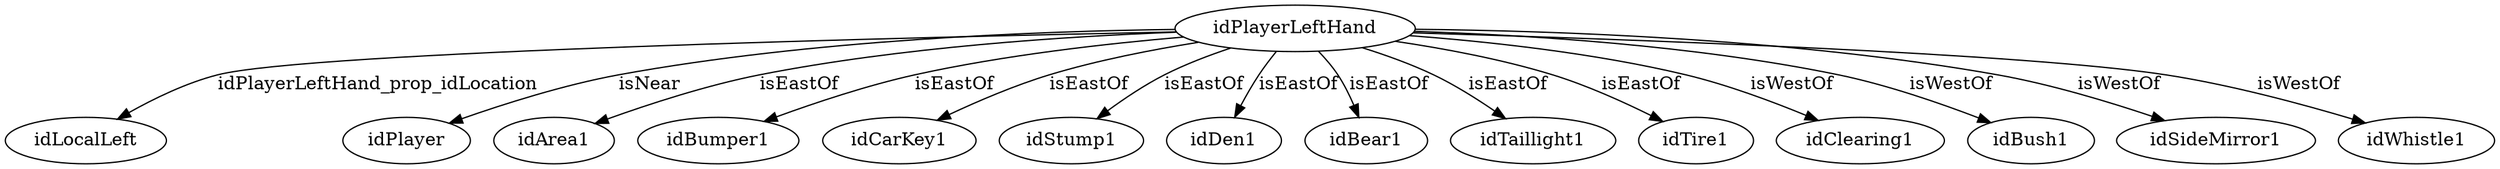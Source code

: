 strict digraph  {
idPlayerLeftHand [node_type=entity_node];
idLocalLeft [node_type=property_node];
idPlayer [node_type=entity_node];
idArea1 [node_type=entity_node];
idBumper1 [node_type=entity_node];
idCarKey1 [node_type=entity_node];
idStump1 [node_type=entity_node];
idDen1 [node_type=entity_node];
idBear1 [node_type=entity_node];
idTaillight1 [node_type=entity_node];
idTire1 [node_type=entity_node];
idClearing1 [node_type=entity_node];
idBush1 [node_type=entity_node];
idSideMirror1 [node_type=entity_node];
idWhistle1 [node_type=entity_node];
idPlayerLeftHand -> idLocalLeft  [edge_type=property, label=idPlayerLeftHand_prop_idLocation];
idPlayerLeftHand -> idPlayer  [edge_type=relationship, label=isNear];
idPlayerLeftHand -> idArea1  [edge_type=relationship, label=isEastOf];
idPlayerLeftHand -> idBumper1  [edge_type=relationship, label=isEastOf];
idPlayerLeftHand -> idCarKey1  [edge_type=relationship, label=isEastOf];
idPlayerLeftHand -> idStump1  [edge_type=relationship, label=isEastOf];
idPlayerLeftHand -> idDen1  [edge_type=relationship, label=isEastOf];
idPlayerLeftHand -> idBear1  [edge_type=relationship, label=isEastOf];
idPlayerLeftHand -> idTaillight1  [edge_type=relationship, label=isEastOf];
idPlayerLeftHand -> idTire1  [edge_type=relationship, label=isEastOf];
idPlayerLeftHand -> idClearing1  [edge_type=relationship, label=isWestOf];
idPlayerLeftHand -> idBush1  [edge_type=relationship, label=isWestOf];
idPlayerLeftHand -> idSideMirror1  [edge_type=relationship, label=isWestOf];
idPlayerLeftHand -> idWhistle1  [edge_type=relationship, label=isWestOf];
}

